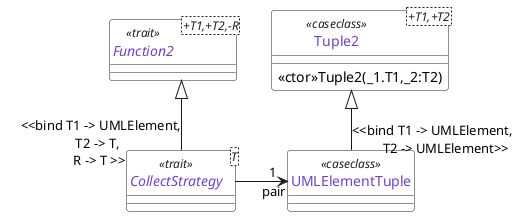@startuml
skinparam defaultFontName Source Code Pro

 abstract class Function2<+T1,+T2,-R> <<trait>>
 class Tuple2<+T1,+T2> <<caseclass>> {
     <<ctor>>Tuple2(_1.T1,_2:T2)
 }
 abstract class CollectStrategy<T> <<trait>> 
 class UMLElementTuple <<caseclass>> 

 Function2 <|-- CollectStrategy : "    <<bind T1 -> UMLElement,\n  T2 -> T,\n   R -> T >>"
 Tuple2 <|-- UMLElementTuple : "<<bind T1 -> UMLElement,\n        T2 -> UMLElement>>"
 CollectStrategy --right> "1 " UMLElementTuple : "        pair "                  

hide circle

skinparam ClassStereotypeFontColor #1b1f23

skinparam class {
    BackgroundColor White
    BorderColor #1b1f23
    ArrowColor #1b1f23
    FontColor #6f42c1
}

skinparam linetype ortho


skinparam stereotype {
    FontColor #d73a49
}
@enduml 